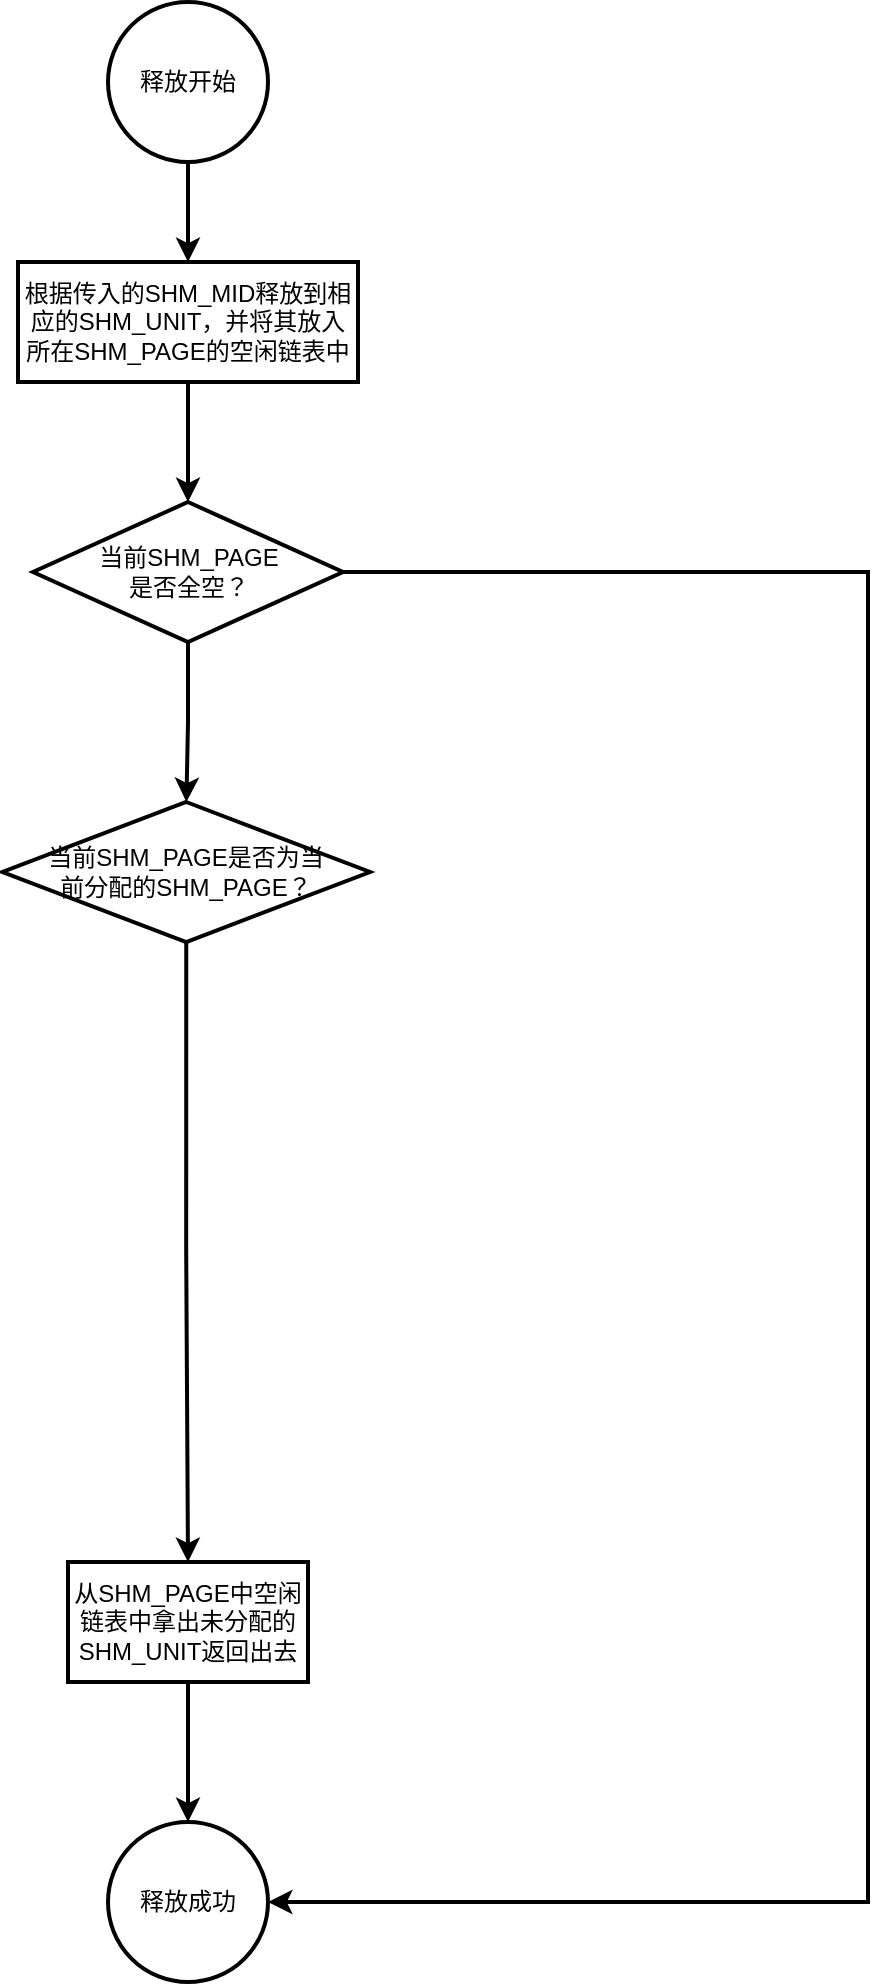 <mxfile version="13.6.2" type="github">
  <diagram id="hVP1Le8sTzmIoUoRDAnq" name="Page-1">
    <mxGraphModel dx="1381" dy="771" grid="1" gridSize="10" guides="1" tooltips="1" connect="1" arrows="1" fold="1" page="1" pageScale="1" pageWidth="827" pageHeight="1169" math="0" shadow="0">
      <root>
        <mxCell id="0" />
        <mxCell id="1" parent="0" />
        <mxCell id="XEBLtiGvCpJ2jnbF5ncU-4" style="edgeStyle=orthogonalEdgeStyle;rounded=0;orthogonalLoop=1;jettySize=auto;html=1;exitX=0.5;exitY=1;exitDx=0;exitDy=0;entryX=0.5;entryY=0;entryDx=0;entryDy=0;strokeWidth=2;" parent="1" source="XEBLtiGvCpJ2jnbF5ncU-1" target="XEBLtiGvCpJ2jnbF5ncU-2" edge="1">
          <mxGeometry relative="1" as="geometry" />
        </mxCell>
        <mxCell id="XEBLtiGvCpJ2jnbF5ncU-1" value="释放开始" style="ellipse;whiteSpace=wrap;html=1;aspect=fixed;strokeWidth=2;" parent="1" vertex="1">
          <mxGeometry x="350" y="30" width="80" height="80" as="geometry" />
        </mxCell>
        <mxCell id="XEBLtiGvCpJ2jnbF5ncU-8" style="edgeStyle=orthogonalEdgeStyle;rounded=0;orthogonalLoop=1;jettySize=auto;html=1;exitX=0.5;exitY=1;exitDx=0;exitDy=0;entryX=0.5;entryY=0;entryDx=0;entryDy=0;strokeWidth=2;" parent="1" source="XEBLtiGvCpJ2jnbF5ncU-2" target="XEBLtiGvCpJ2jnbF5ncU-6" edge="1">
          <mxGeometry relative="1" as="geometry" />
        </mxCell>
        <mxCell id="XEBLtiGvCpJ2jnbF5ncU-2" value="根据传入的SHM_MID释放到相应的SHM_UNIT，并将其放入所在SHM_PAGE的空闲链表中" style="rounded=0;whiteSpace=wrap;html=1;strokeWidth=2;" parent="1" vertex="1">
          <mxGeometry x="305" y="160" width="170" height="60" as="geometry" />
        </mxCell>
        <mxCell id="wJZb20HWOkz9L2VV14JO-2" style="edgeStyle=orthogonalEdgeStyle;rounded=0;orthogonalLoop=1;jettySize=auto;html=1;exitX=0.5;exitY=1;exitDx=0;exitDy=0;strokeWidth=2;" parent="1" source="XEBLtiGvCpJ2jnbF5ncU-6" target="wJZb20HWOkz9L2VV14JO-1" edge="1">
          <mxGeometry relative="1" as="geometry" />
        </mxCell>
        <mxCell id="ncePUR6nF9aSfhuZWN1H-1" style="edgeStyle=orthogonalEdgeStyle;rounded=0;orthogonalLoop=1;jettySize=auto;html=1;exitX=1;exitY=0.5;exitDx=0;exitDy=0;entryX=1;entryY=0.5;entryDx=0;entryDy=0;strokeWidth=2;" edge="1" parent="1" source="XEBLtiGvCpJ2jnbF5ncU-6" target="XEBLtiGvCpJ2jnbF5ncU-14">
          <mxGeometry relative="1" as="geometry">
            <Array as="points">
              <mxPoint x="730" y="315" />
              <mxPoint x="730" y="980" />
            </Array>
          </mxGeometry>
        </mxCell>
        <mxCell id="XEBLtiGvCpJ2jnbF5ncU-6" value="当前SHM_PAGE&lt;br&gt;是否全空？" style="rhombus;whiteSpace=wrap;html=1;strokeWidth=2;" parent="1" vertex="1">
          <mxGeometry x="312.5" y="280" width="155" height="70" as="geometry" />
        </mxCell>
        <mxCell id="XEBLtiGvCpJ2jnbF5ncU-14" value="释放成功" style="ellipse;whiteSpace=wrap;html=1;aspect=fixed;strokeWidth=2;align=center;" parent="1" vertex="1">
          <mxGeometry x="350" y="940" width="80" height="80" as="geometry" />
        </mxCell>
        <mxCell id="wJZb20HWOkz9L2VV14JO-14" style="edgeStyle=orthogonalEdgeStyle;rounded=0;orthogonalLoop=1;jettySize=auto;html=1;exitX=0.5;exitY=1;exitDx=0;exitDy=0;entryX=0.5;entryY=0;entryDx=0;entryDy=0;strokeWidth=2;" parent="1" source="wJZb20HWOkz9L2VV14JO-1" target="wJZb20HWOkz9L2VV14JO-13" edge="1">
          <mxGeometry relative="1" as="geometry" />
        </mxCell>
        <mxCell id="wJZb20HWOkz9L2VV14JO-1" value="当前SHM_PAGE是否为当&lt;br&gt;前分配的SHM_PAGE？" style="rhombus;whiteSpace=wrap;html=1;strokeWidth=2;" parent="1" vertex="1">
          <mxGeometry x="297.25" y="430" width="183.75" height="70" as="geometry" />
        </mxCell>
        <mxCell id="wJZb20HWOkz9L2VV14JO-20" style="edgeStyle=orthogonalEdgeStyle;rounded=0;orthogonalLoop=1;jettySize=auto;html=1;exitX=0.5;exitY=1;exitDx=0;exitDy=0;entryX=0.5;entryY=0;entryDx=0;entryDy=0;strokeWidth=2;" parent="1" source="wJZb20HWOkz9L2VV14JO-13" target="XEBLtiGvCpJ2jnbF5ncU-14" edge="1">
          <mxGeometry relative="1" as="geometry" />
        </mxCell>
        <mxCell id="wJZb20HWOkz9L2VV14JO-13" value="从SHM_PAGE中空闲链表中拿出未分配的SHM_UNIT返回出去" style="rounded=0;whiteSpace=wrap;html=1;strokeWidth=2;" parent="1" vertex="1">
          <mxGeometry x="330" y="810" width="120" height="60" as="geometry" />
        </mxCell>
      </root>
    </mxGraphModel>
  </diagram>
</mxfile>
